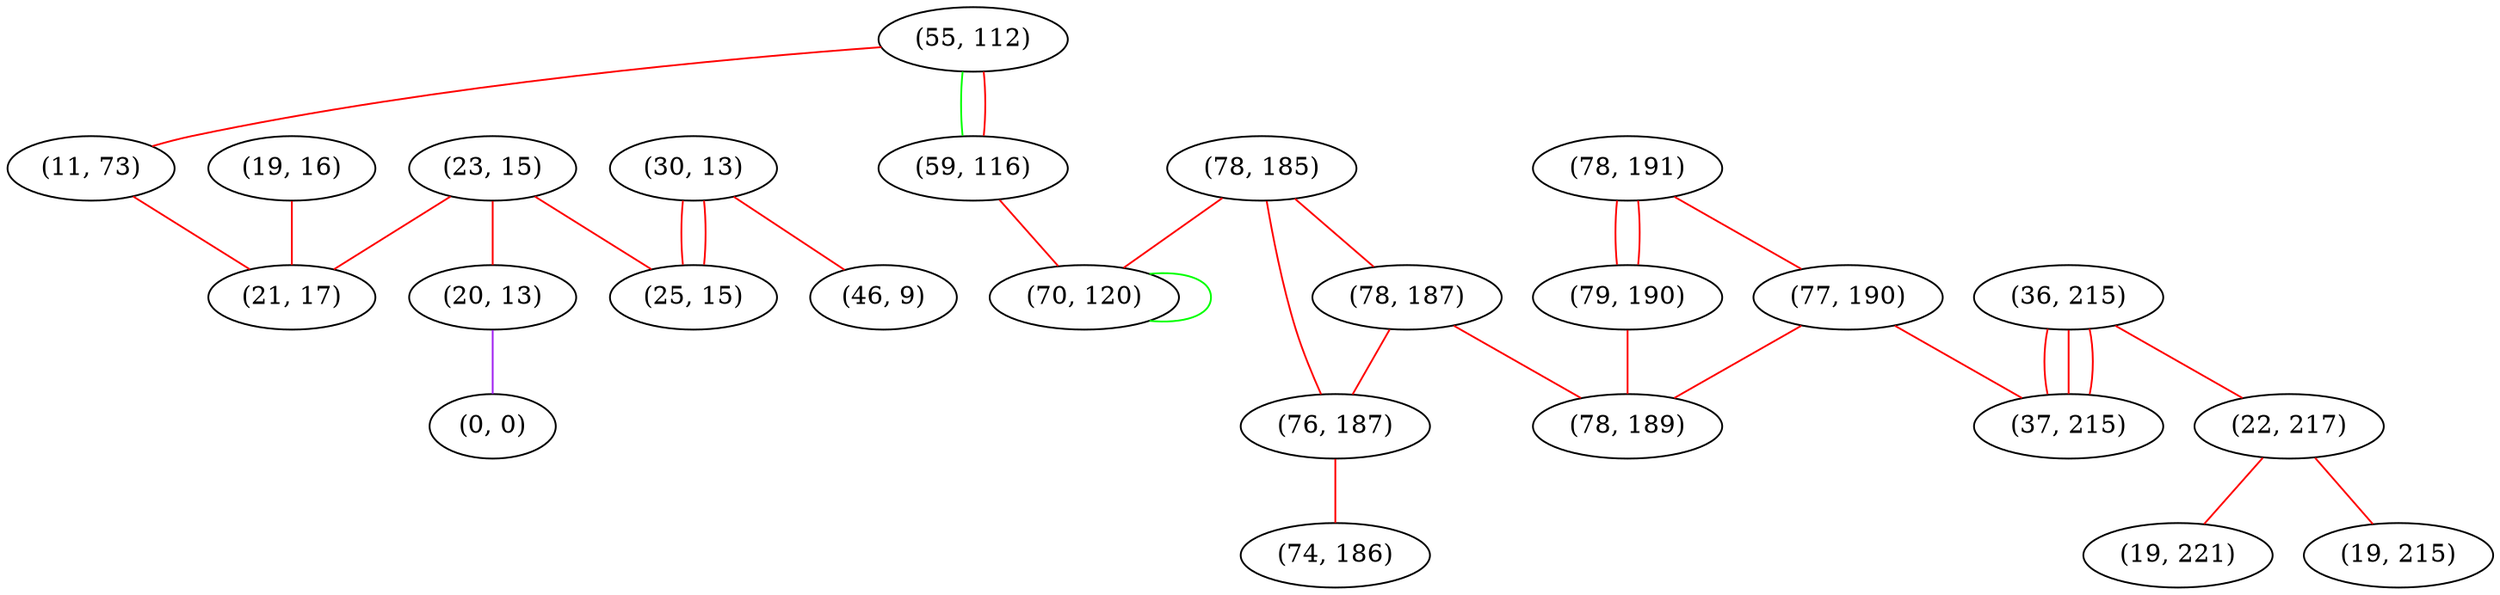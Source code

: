 graph "" {
"(55, 112)";
"(78, 185)";
"(11, 73)";
"(36, 215)";
"(30, 13)";
"(22, 217)";
"(59, 116)";
"(23, 15)";
"(25, 15)";
"(19, 215)";
"(46, 9)";
"(20, 13)";
"(0, 0)";
"(78, 191)";
"(79, 190)";
"(78, 187)";
"(76, 187)";
"(19, 221)";
"(19, 16)";
"(70, 120)";
"(74, 186)";
"(77, 190)";
"(21, 17)";
"(37, 215)";
"(78, 189)";
"(55, 112)" -- "(11, 73)"  [color=red, key=0, weight=1];
"(55, 112)" -- "(59, 116)"  [color=green, key=0, weight=2];
"(55, 112)" -- "(59, 116)"  [color=red, key=1, weight=1];
"(78, 185)" -- "(78, 187)"  [color=red, key=0, weight=1];
"(78, 185)" -- "(70, 120)"  [color=red, key=0, weight=1];
"(78, 185)" -- "(76, 187)"  [color=red, key=0, weight=1];
"(11, 73)" -- "(21, 17)"  [color=red, key=0, weight=1];
"(36, 215)" -- "(22, 217)"  [color=red, key=0, weight=1];
"(36, 215)" -- "(37, 215)"  [color=red, key=0, weight=1];
"(36, 215)" -- "(37, 215)"  [color=red, key=1, weight=1];
"(36, 215)" -- "(37, 215)"  [color=red, key=2, weight=1];
"(30, 13)" -- "(46, 9)"  [color=red, key=0, weight=1];
"(30, 13)" -- "(25, 15)"  [color=red, key=0, weight=1];
"(30, 13)" -- "(25, 15)"  [color=red, key=1, weight=1];
"(22, 217)" -- "(19, 215)"  [color=red, key=0, weight=1];
"(22, 217)" -- "(19, 221)"  [color=red, key=0, weight=1];
"(59, 116)" -- "(70, 120)"  [color=red, key=0, weight=1];
"(23, 15)" -- "(20, 13)"  [color=red, key=0, weight=1];
"(23, 15)" -- "(21, 17)"  [color=red, key=0, weight=1];
"(23, 15)" -- "(25, 15)"  [color=red, key=0, weight=1];
"(20, 13)" -- "(0, 0)"  [color=purple, key=0, weight=4];
"(78, 191)" -- "(77, 190)"  [color=red, key=0, weight=1];
"(78, 191)" -- "(79, 190)"  [color=red, key=0, weight=1];
"(78, 191)" -- "(79, 190)"  [color=red, key=1, weight=1];
"(79, 190)" -- "(78, 189)"  [color=red, key=0, weight=1];
"(78, 187)" -- "(78, 189)"  [color=red, key=0, weight=1];
"(78, 187)" -- "(76, 187)"  [color=red, key=0, weight=1];
"(76, 187)" -- "(74, 186)"  [color=red, key=0, weight=1];
"(19, 16)" -- "(21, 17)"  [color=red, key=0, weight=1];
"(70, 120)" -- "(70, 120)"  [color=green, key=0, weight=2];
"(77, 190)" -- "(37, 215)"  [color=red, key=0, weight=1];
"(77, 190)" -- "(78, 189)"  [color=red, key=0, weight=1];
}
